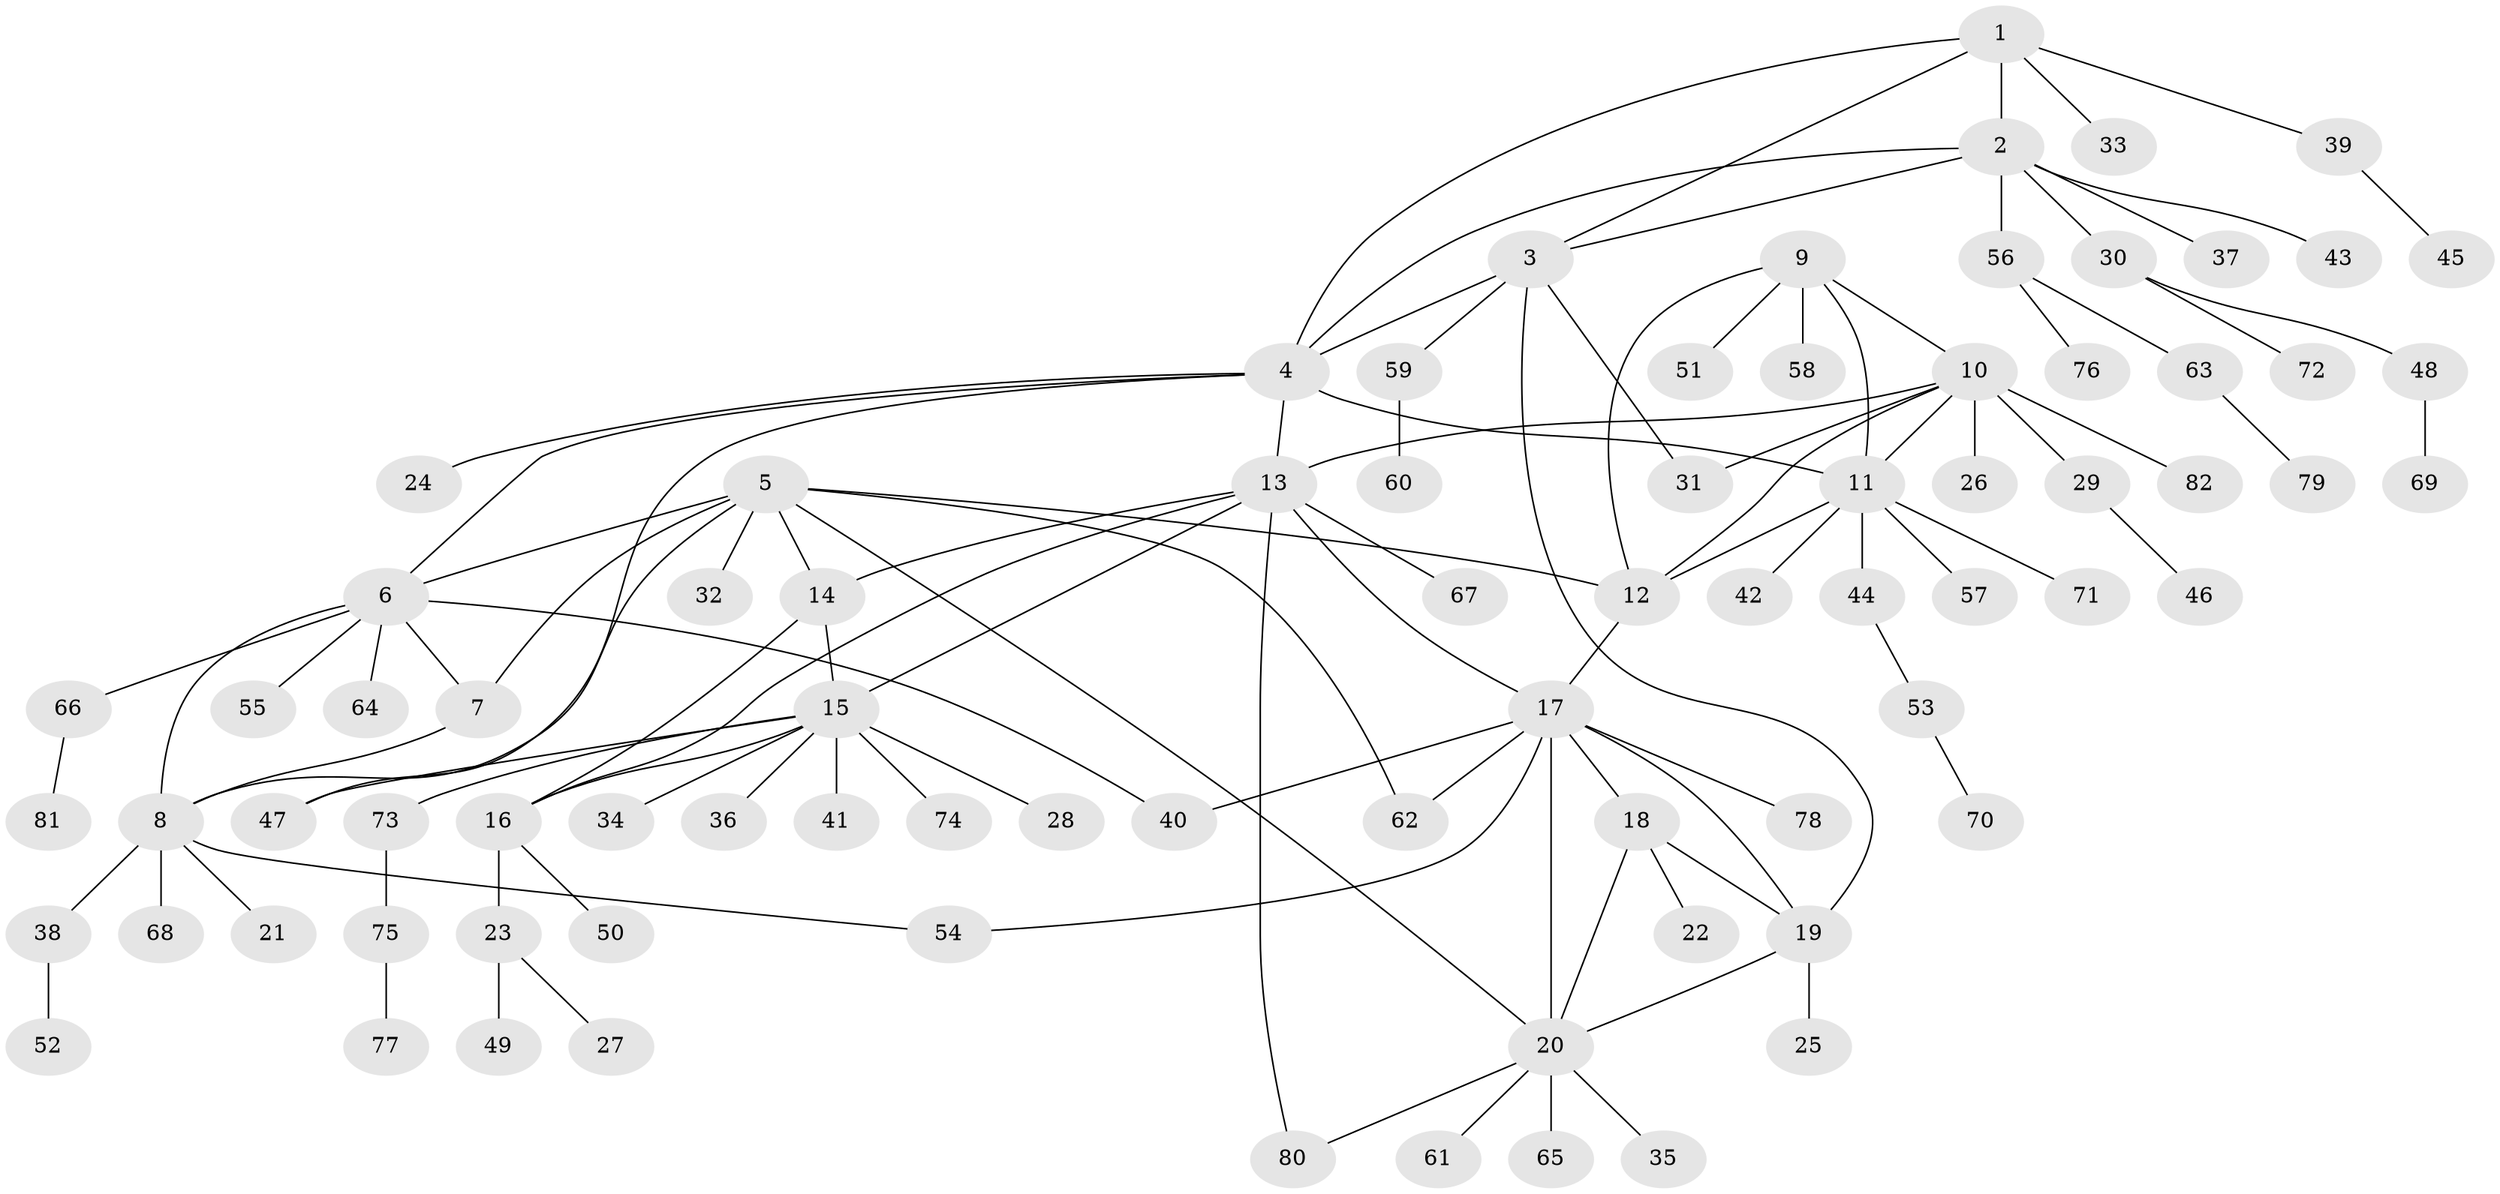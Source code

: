 // Generated by graph-tools (version 1.1) at 2025/50/03/09/25 03:50:35]
// undirected, 82 vertices, 108 edges
graph export_dot {
graph [start="1"]
  node [color=gray90,style=filled];
  1;
  2;
  3;
  4;
  5;
  6;
  7;
  8;
  9;
  10;
  11;
  12;
  13;
  14;
  15;
  16;
  17;
  18;
  19;
  20;
  21;
  22;
  23;
  24;
  25;
  26;
  27;
  28;
  29;
  30;
  31;
  32;
  33;
  34;
  35;
  36;
  37;
  38;
  39;
  40;
  41;
  42;
  43;
  44;
  45;
  46;
  47;
  48;
  49;
  50;
  51;
  52;
  53;
  54;
  55;
  56;
  57;
  58;
  59;
  60;
  61;
  62;
  63;
  64;
  65;
  66;
  67;
  68;
  69;
  70;
  71;
  72;
  73;
  74;
  75;
  76;
  77;
  78;
  79;
  80;
  81;
  82;
  1 -- 2;
  1 -- 3;
  1 -- 4;
  1 -- 33;
  1 -- 39;
  2 -- 3;
  2 -- 4;
  2 -- 30;
  2 -- 37;
  2 -- 43;
  2 -- 56;
  3 -- 4;
  3 -- 19;
  3 -- 31;
  3 -- 59;
  4 -- 6;
  4 -- 11;
  4 -- 13;
  4 -- 24;
  4 -- 47;
  5 -- 6;
  5 -- 7;
  5 -- 8;
  5 -- 12;
  5 -- 14;
  5 -- 20;
  5 -- 32;
  5 -- 62;
  6 -- 7;
  6 -- 8;
  6 -- 40;
  6 -- 55;
  6 -- 64;
  6 -- 66;
  7 -- 8;
  8 -- 21;
  8 -- 38;
  8 -- 54;
  8 -- 68;
  9 -- 10;
  9 -- 11;
  9 -- 12;
  9 -- 51;
  9 -- 58;
  10 -- 11;
  10 -- 12;
  10 -- 13;
  10 -- 26;
  10 -- 29;
  10 -- 31;
  10 -- 82;
  11 -- 12;
  11 -- 42;
  11 -- 44;
  11 -- 57;
  11 -- 71;
  12 -- 17;
  13 -- 14;
  13 -- 15;
  13 -- 16;
  13 -- 17;
  13 -- 67;
  13 -- 80;
  14 -- 15;
  14 -- 16;
  15 -- 16;
  15 -- 28;
  15 -- 34;
  15 -- 36;
  15 -- 41;
  15 -- 47;
  15 -- 73;
  15 -- 74;
  16 -- 23;
  16 -- 50;
  17 -- 18;
  17 -- 19;
  17 -- 20;
  17 -- 40;
  17 -- 54;
  17 -- 62;
  17 -- 78;
  18 -- 19;
  18 -- 20;
  18 -- 22;
  19 -- 20;
  19 -- 25;
  20 -- 35;
  20 -- 61;
  20 -- 65;
  20 -- 80;
  23 -- 27;
  23 -- 49;
  29 -- 46;
  30 -- 48;
  30 -- 72;
  38 -- 52;
  39 -- 45;
  44 -- 53;
  48 -- 69;
  53 -- 70;
  56 -- 63;
  56 -- 76;
  59 -- 60;
  63 -- 79;
  66 -- 81;
  73 -- 75;
  75 -- 77;
}

